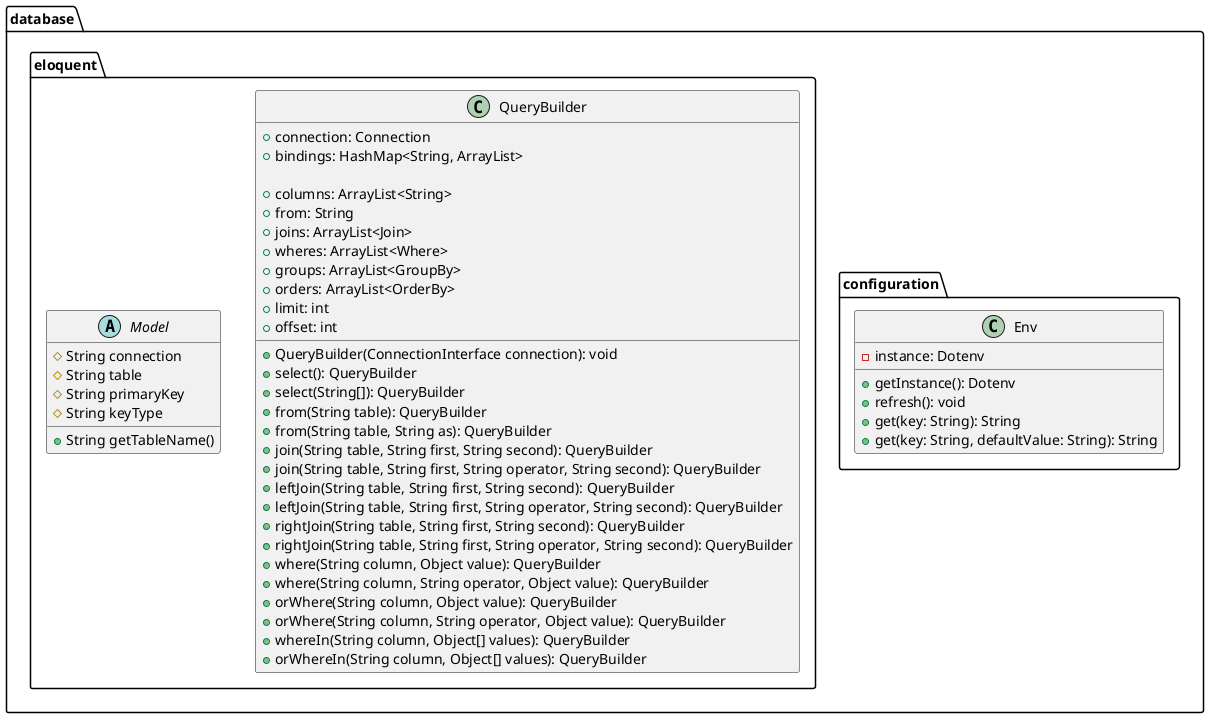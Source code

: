 @startuml
'https://plantuml.com/class-diagram
package database {
    package configuration {
        class Env {
            - instance: Dotenv
            + getInstance(): Dotenv
            + refresh(): void
            + get(key: String): String
            + get(key: String, defaultValue: String): String
        }
    }

    package eloquent {
        class QueryBuilder {
            + connection: Connection
            + bindings: HashMap<String, ArrayList>

            + columns: ArrayList<String>
            + from: String
            + joins: ArrayList<Join>
            + wheres: ArrayList<Where>
            + groups: ArrayList<GroupBy>
            + orders: ArrayList<OrderBy>
            + limit: int
            + offset: int

            + QueryBuilder(ConnectionInterface connection): void
            + select(): QueryBuilder
            + select(String[]): QueryBuilder
            + from(String table): QueryBuilder
            + from(String table, String as): QueryBuilder
            + join(String table, String first, String second): QueryBuilder
            + join(String table, String first, String operator, String second): QueryBuilder
            + leftJoin(String table, String first, String second): QueryBuilder
            + leftJoin(String table, String first, String operator, String second): QueryBuilder
            + rightJoin(String table, String first, String second): QueryBuilder
            + rightJoin(String table, String first, String operator, String second): QueryBuilder
            + where(String column, Object value): QueryBuilder
            + where(String column, String operator, Object value): QueryBuilder
            + orWhere(String column, Object value): QueryBuilder
            + orWhere(String column, String operator, Object value): QueryBuilder
            + whereIn(String column, Object[] values): QueryBuilder
            + orWhereIn(String column, Object[] values): QueryBuilder
        }

        abstract class Model {
            # String connection
            # String table
            # String primaryKey
            # String keyType

            + String getTableName()
        }
    }
}

@enduml